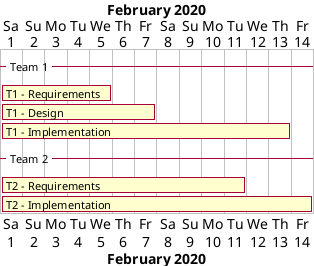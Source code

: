 @startgantt Samples

    ' ================================= TWEAKS =================================
    skin rose
    skinparam classFontName Calibri
    skinparam shadowing false
    ' --------------------------------------------------------------------------

    Project starts 2020-02-01

    -- Team 1 --
    [T1 - Requirements] lasts 5 days
    [T1 - Design] lasts 7 days
    [T1 - Implementation] lasts 13 days

    -- Team 2 --
    [T2 - Requirements] lasts 1 week and 4 days
    [T2 - Implementation] lasts 2 weeks
    
@endgantt
